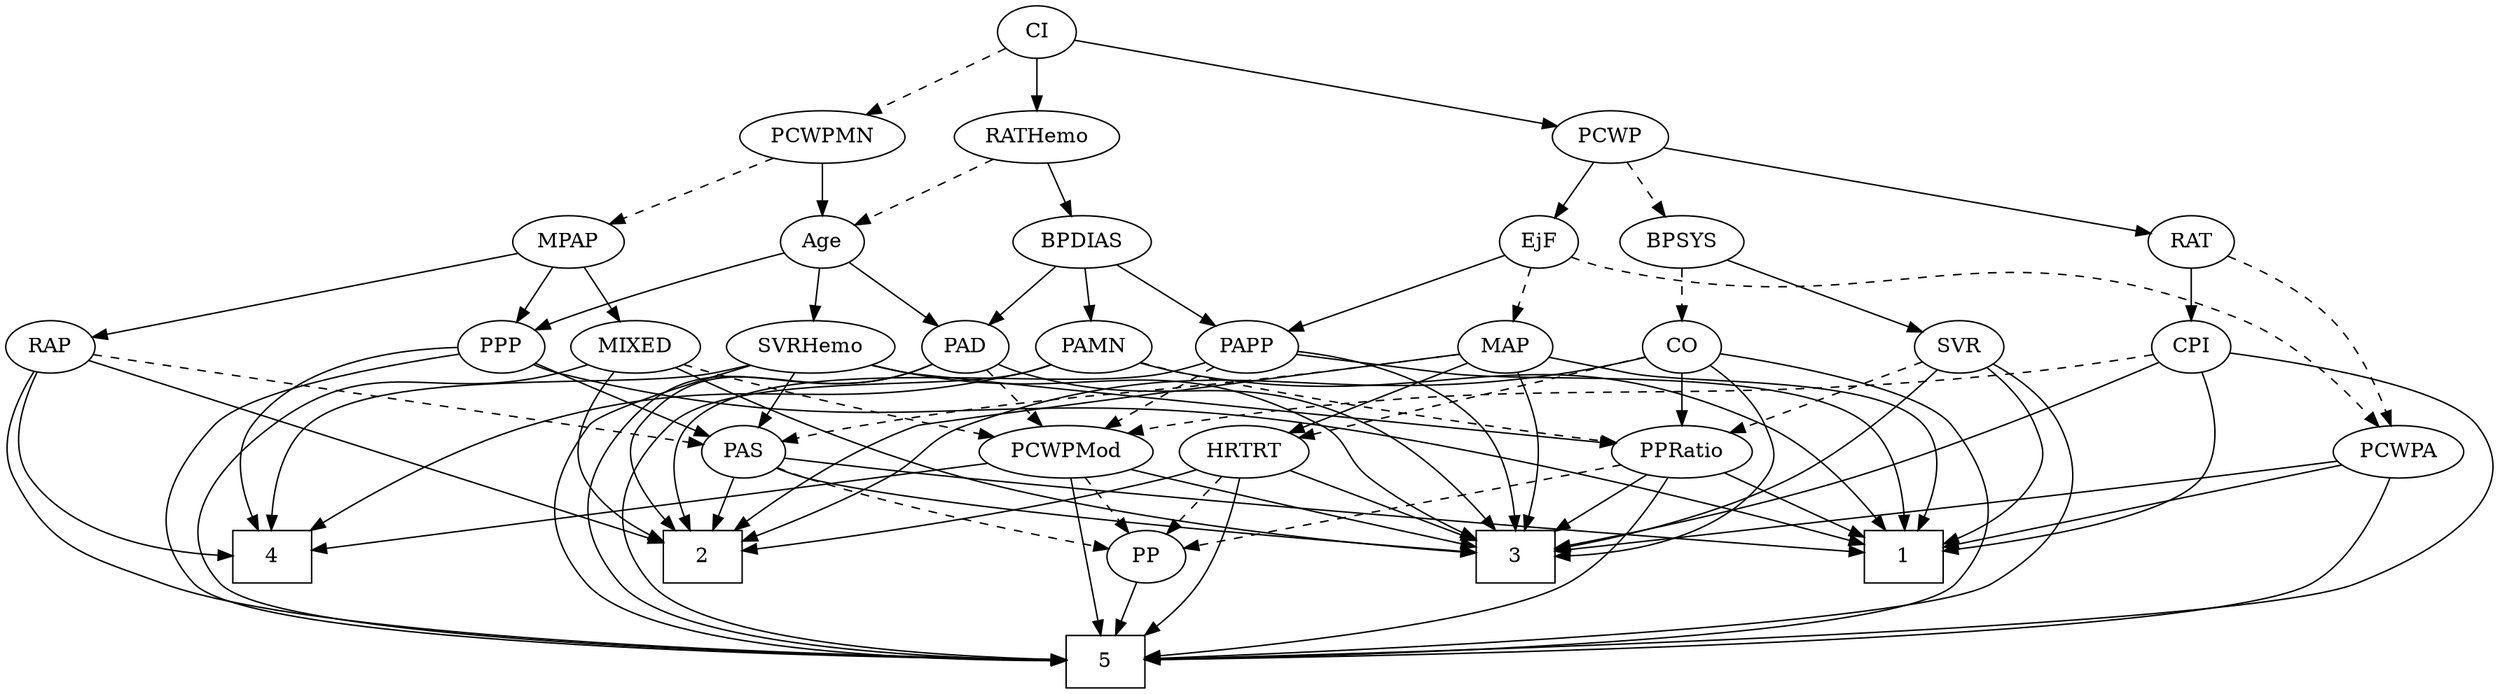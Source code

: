 strict digraph {
	graph [bb="0,0,1653.5,468"];
	node [label="\N"];
	1	[height=0.5,
		pos="1255.9,90",
		shape=box,
		width=0.75];
	2	[height=0.5,
		pos="475.86,90",
		shape=box,
		width=0.75];
	3	[height=0.5,
		pos="1005.9,90",
		shape=box,
		width=0.75];
	4	[height=0.5,
		pos="181.86,90",
		shape=box,
		width=0.75];
	5	[height=0.5,
		pos="740.86,18",
		shape=box,
		width=0.75];
	Age	[height=0.5,
		pos="521.86,306",
		width=0.75];
	PAD	[height=0.5,
		pos="610.86,234",
		width=0.79437];
	Age -> PAD	[pos="e,593.59,248.58 538.6,291.83 551.86,281.41 570.58,266.68 585.65,254.83",
		style=solid];
	SVRHemo	[height=0.5,
		pos="513.86,234",
		width=1.3902];
	Age -> SVRHemo	[pos="e,515.81,252.1 519.88,287.7 519,279.98 517.94,270.71 516.96,262.11",
		style=solid];
	PPP	[height=0.5,
		pos="320.86,234",
		width=0.75];
	Age -> PPP	[pos="e,341.98,245.53 497.47,298.25 464.96,289 405.83,271.33 356.86,252 355.03,251.28 353.16,250.5 351.28,249.7",
		style=solid];
	EjF	[height=0.5,
		pos="1016.9,306",
		width=0.75];
	PCWPA	[height=0.5,
		pos="1591.9,162",
		width=1.1555];
	EjF -> PCWPA	[pos="e,1578.9,179.27 1039.5,295.65 1047.4,292.75 1056.4,289.83 1064.9,288 1249.7,248.11 1314.6,325.41 1488.9,252 1522.7,237.76 1553.3,\
208.09 1572.2,186.92",
		style=dashed];
	MAP	[height=0.5,
		pos="994.86,234",
		width=0.84854];
	EjF -> MAP	[pos="e,1000.1,251.79 1011.5,288.05 1009,280.06 1006,270.33 1003.2,261.4",
		style=dashed];
	PAPP	[height=0.5,
		pos="824.86,234",
		width=0.88464];
	EjF -> PAPP	[pos="e,850.86,244.48 993.7,296.56 960.65,284.51 899.65,262.27 860.73,248.08",
		style=solid];
	RAP	[height=0.5,
		pos="29.86,234",
		width=0.77632];
	RAP -> 2	[pos="e,448.81,99.614 54.474,225.16 128.77,201.51 351.04,130.74 439.22,102.66",
		style=solid];
	RAP -> 4	[pos="e,154.83,90.622 20.871,216.89 11.495,197.67 0.17525,165.47 15.86,144 45.201,103.83 105.33,93.398 144.6,91.074",
		style=solid];
	RAP -> 5	[pos="e,713.5,19.365 18.651,217.18 7.1363,198.81 -7.4894,167.97 4.8596,144 30.108,94.994 54.099,90.97 105.86,72 216.77,31.352 584.53,21.639 \
703.43,19.536",
		style=solid];
	PAS	[height=0.5,
		pos="502.86,162",
		width=0.75];
	RAP -> PAS	[pos="e,476.72,166.87 56.989,228.99 137.52,217.07 375.27,181.88 466.58,168.37",
		style=dashed];
	MIXED	[height=0.5,
		pos="405.86,234",
		width=1.1193];
	MIXED -> 2	[pos="e,448.66,100.95 398.49,216.17 391.48,197.41 383.65,166.74 395.86,144 405.15,126.7 422.84,114.1 439.23,105.53",
		style=solid];
	MIXED -> 3	[pos="e,978.48,93.26 435.19,221.61 490.87,200.12 610.1,154.8 652.86,144 765.84,115.46 903.29,100.25 968.32,94.189",
		style=solid];
	MIXED -> 5	[pos="e,713.84,19.314 375.73,221.85 369.54,219.76 363.02,217.7 356.86,216 280.3,194.94 244.83,228.37 181.86,180 141.73,149.18 111.71,109.33 \
145.86,72 183.57,30.783 579.31,21.402 703.68,19.465",
		style=solid];
	PCWPMod	[height=0.5,
		pos="713.86,162",
		width=1.4443];
	MIXED -> PCWPMod	[pos="e,667.58,170.57 435.98,221.85 442.18,219.75 448.69,217.69 454.86,216 523.74,197.09 604.59,181.59 657.4,172.33",
		style=dashed];
	MPAP	[height=0.5,
		pos="363.86,306",
		width=0.97491];
	MPAP -> RAP	[pos="e,56.144,240.51 331.83,298.29 269.38,285.2 131.68,256.34 66.038,242.58",
		style=solid];
	MPAP -> MIXED	[pos="e,395.98,251.47 373.81,288.41 378.89,279.95 385.16,269.49 390.81,260.08",
		style=solid];
	MPAP -> PPP	[pos="e,330.68,250.99 353.67,288.41 348.4,279.83 341.86,269.19 336.01,259.67",
		style=solid];
	BPSYS	[height=0.5,
		pos="1111.9,306",
		width=1.0471];
	CO	[height=0.5,
		pos="1111.9,234",
		width=0.75];
	BPSYS -> CO	[pos="e,1111.9,252.1 1111.9,287.7 1111.9,279.98 1111.9,270.71 1111.9,262.11",
		style=dashed];
	SVR	[height=0.5,
		pos="1293.9,234",
		width=0.77632];
	BPSYS -> SVR	[pos="e,1270.5,243.97 1140.3,294.06 1173,281.5 1226.5,260.92 1260.9,247.67",
		style=solid];
	PAD -> 2	[pos="e,457.17,108.29 588.61,222.3 583.5,220.05 578.04,217.82 572.86,216 512.63,194.9 472.92,230.47 433.86,180 418.76,160.49 434.05,134.68 \
450.26,115.88",
		style=solid];
	PAD -> 3	[pos="e,992.34,108.04 632.57,222.03 637.8,219.74 643.44,217.56 648.86,216 759.71,184.13 801.18,228.42 905.86,180 937.89,165.19 967.1,136.63 \
985.58,115.85",
		style=solid];
	PAD -> 5	[pos="e,713.64,19.176 588.63,222.24 583.52,219.99 578.06,217.77 572.86,216 508.38,194 467.83,232.04 423.86,180 392.85,143.3 387.76,108.63 \
418.86,72 455.01,29.408 626.58,20.985 703.45,19.363",
		style=solid];
	PAD -> PCWPMod	[pos="e,691.13,178.45 629.75,220.16 644.49,210.14 665.28,196.02 682.5,184.31",
		style=dashed];
	CO -> 2	[pos="e,502.91,101.02 1087,226.7 1072,223.1 1052.4,218.76 1034.9,216 866.39,189.57 813.57,237.03 652.86,180 625.68,170.35 624.21,157.76 \
598.86,144 570.72,128.72 537.26,114.54 512.35,104.7",
		style=solid];
	CO -> 3	[pos="e,1033,91.345 1128.5,219.76 1149,201.85 1178.9,169.25 1160.9,144 1134.3,106.83 1080,95.443 1043.3,92.113",
		style=solid];
	CO -> 5	[pos="e,768.01,19.521 1139.1,233.7 1178.9,233.09 1252.1,225.38 1287.9,180 1317.6,142.26 1324.2,107.55 1291.9,72 1257.3,33.98 896.17,22.499 \
778.03,19.746",
		style=solid];
	PPRatio	[height=0.5,
		pos="1111.9,162",
		width=1.1013];
	CO -> PPRatio	[pos="e,1111.9,180.1 1111.9,215.7 1111.9,207.98 1111.9,198.71 1111.9,190.11",
		style=solid];
	HRTRT	[height=0.5,
		pos="823.86,162",
		width=1.1013];
	CO -> HRTRT	[pos="e,858.3,171.37 1086.8,226.91 1037.9,215.03 929.31,188.63 868.07,173.75",
		style=dashed];
	PAS -> 1	[pos="e,1228.8,93.135 529.39,157.79 559.35,154.21 609.57,148.35 652.86,144 866.81,122.48 1124,101.5 1218.6,93.947",
		style=solid];
	PAS -> 2	[pos="e,482.59,108.45 496.46,144.41 493.42,136.54 489.72,126.93 486.29,118.04",
		style=solid];
	PAS -> 3	[pos="e,978.79,93.109 524.18,150.84 530.4,148.24 537.3,145.7 543.86,144 624.27,123.16 873.94,101.58 968.79,93.912",
		style=solid];
	PP	[height=0.5,
		pos="768.86,90",
		width=0.75];
	PAS -> PP	[pos="e,743.18,95.642 524.74,151.16 530.86,148.62 537.55,146.04 543.86,144 609.45,122.83 688.29,106.21 733.09,97.566",
		style=dashed];
	PAMN	[height=0.5,
		pos="693.86,234",
		width=1.011];
	PAMN -> 1	[pos="e,1243.3,108.29 726.65,226.06 743.66,222.65 764.81,218.7 783.86,216 950.51,192.35 1007.4,249.25 1160.9,180 1192.1,165.88 1219.7,\
137.2 1237,116.2",
		style=solid];
	PAMN -> 4	[pos="e,208.37,108.1 667.06,221.69 661.15,219.53 654.86,217.48 648.86,216 522.34,184.75 482.53,217.97 357.86,180 306.29,164.3 251.59,134.25 \
217.11,113.44",
		style=solid];
	PAMN -> 5	[pos="e,713.45,19.526 666.51,221.78 660.75,219.67 654.65,217.61 648.86,216 563.97,192.33 516.47,242.02 453.86,180 419.47,145.94 408.74,\
109.07 439.86,72 473.1,32.391 630.22,22.373 703.3,19.847",
		style=solid];
	PAMN -> PPRatio	[pos="e,1074.9,168.64 727.16,226.49 744.11,223.23 765.06,219.29 783.86,216 883.7,198.51 1001,180.06 1064.8,170.21",
		style=dashed];
	RATHemo	[height=0.5,
		pos="654.86,378",
		width=1.3721];
	RATHemo -> Age	[pos="e,542.63,317.93 627.95,362.83 605.8,351.18 574.44,334.67 551.56,322.63",
		style=dashed];
	BPDIAS	[height=0.5,
		pos="685.86,306",
		width=1.1735];
	RATHemo -> BPDIAS	[pos="e,678.42,323.79 662.36,360.05 665.94,351.97 670.31,342.12 674.3,333.11",
		style=solid];
	CPI	[height=0.5,
		pos="1452.9,234",
		width=0.75];
	CPI -> 1	[pos="e,1282.9,93.975 1460.3,216.33 1467.7,196.87 1475.9,164.72 1459.9,144 1439.6,117.81 1346.1,102.17 1293,95.244",
		style=solid];
	CPI -> 3	[pos="e,1032.9,96.697 1430.5,223.52 1389.1,206.19 1297.4,168.9 1217.9,144 1157.3,125.04 1085.4,108.24 1042.8,98.862",
		style=solid];
	CPI -> 5	[pos="e,768.23,19.665 1479.2,229.58 1526.5,222.82 1623,206.12 1642.9,180 1685.9,123.37 1577.4,76.994 1565.9,72 1493,40.509 930.15,23.869 \
778.43,19.927",
		style=solid];
	CPI -> PCWPMod	[pos="e,751,174.67 1426.7,228.79 1402.1,224.96 1364,219.38 1330.9,216 1084.5,190.9 1019,221.46 774.86,180 770.35,179.23 765.69,178.27 \
761.05,177.19",
		style=dashed];
	RAT	[height=0.5,
		pos="1452.9,306",
		width=0.75827];
	RAT -> CPI	[pos="e,1452.9,252.1 1452.9,287.7 1452.9,279.98 1452.9,270.71 1452.9,262.11",
		style=solid];
	RAT -> PCWPA	[pos="e,1586.9,179.88 1476.5,296.5 1497.5,287.97 1527.8,273.07 1547.9,252 1564.8,234.22 1576.5,208.68 1583.6,189.52",
		style=dashed];
	SVR -> 1	[pos="e,1283.3,98.899 1312.3,220.3 1324.3,210.79 1339.1,196.59 1345.9,180 1351.9,165.19 1353.8,157.89 1345.9,144 1334.5,124.07 1312.3,\
110.89 1292.9,102.66",
		style=solid];
	SVR -> 3	[pos="e,1033.1,96.34 1278.8,218.71 1257.6,199.31 1217,164.68 1176.9,144 1133.3,121.6 1078.7,106.7 1043,98.556",
		style=solid];
	SVR -> 5	[pos="e,768.19,20.132 1315.8,222.75 1331.8,213.91 1352.3,199.5 1361.9,180 1384.8,132.96 1359.7,99.016 1314.9,72 1269,44.363 898.57,25.891 \
778.37,20.577",
		style=solid];
	SVR -> PPRatio	[pos="e,1141.2,174.29 1270.4,223.99 1240.3,212.38 1187.3,192.03 1151,178.05",
		style=dashed];
	PCWPMod -> 3	[pos="e,978.73,96.797 752.51,149.94 759.91,147.9 767.61,145.84 774.86,144 842.94,126.71 922.94,108.92 968.69,98.974",
		style=solid];
	PCWPMod -> 4	[pos="e,209.07,94.58 666.18,154.73 561.46,140.95 313.21,108.28 219,95.886",
		style=solid];
	PCWPMod -> 5	[pos="e,737.59,36.189 717.12,143.87 721.72,119.67 730.17,75.211 735.65,46.393",
		style=solid];
	PCWPMod -> PP	[pos="e,756.67,106.51 726.89,144.41 733.87,135.53 742.59,124.44 750.26,114.67",
		style=dashed];
	PCWPA -> 1	[pos="e,1283.3,96.708 1555.3,153.38 1490.8,139.96 1357.9,112.26 1293.1,98.75",
		style=solid];
	PCWPA -> 3	[pos="e,1033,94.054 1552.6,155.82 1526.4,152.39 1491,147.83 1459.9,144 1305.3,125.02 1120.9,103.99 1043.2,95.21",
		style=solid];
	PCWPA -> 5	[pos="e,768.29,19.363 1586.6,144.1 1579,123.14 1563,88.18 1535.9,72 1470.3,32.899 926.9,21.825 778.29,19.515",
		style=solid];
	PCWPMN	[height=0.5,
		pos="521.86,378",
		width=1.3902];
	PCWPMN -> Age	[pos="e,521.86,324.1 521.86,359.7 521.86,351.98 521.86,342.71 521.86,334.11",
		style=solid];
	PCWPMN -> MPAP	[pos="e,389.53,318.37 491.4,363.5 464.92,351.78 426.58,334.79 398.86,322.51",
		style=dashed];
	SVRHemo -> 3	[pos="e,978.48,102.42 550.14,221.55 557.6,219.48 565.44,217.5 572.86,216 704.47,189.32 753.38,241.31 872.86,180 892.17,170.09 888.69,157.28 \
905.86,144 925.23,129.03 949.44,116.07 969.18,106.72",
		style=solid];
	SVRHemo -> 4	[pos="e,181.27,108.27 477.23,221.61 469.87,219.55 462.15,217.57 454.86,216 400.2,204.23 247.69,217.1 205.86,180 188.61,164.7 183.17,138.42 \
181.72,118.38",
		style=solid];
	SVRHemo -> 5	[pos="e,713.62,18.846 478.42,221.27 448.24,210.49 408.31,194.11 398.86,180 372.13,140.11 364.59,108.44 395.86,72 435.18,26.173 622.38,\
19.577 703.37,18.904",
		style=solid];
	SVRHemo -> PAS	[pos="e,505.55,180.1 511.14,215.7 509.93,207.98 508.47,198.71 507.12,190.11",
		style=solid];
	SVRHemo -> PPRatio	[pos="e,1073.5,166.93 550.12,221.42 557.58,219.36 565.43,217.42 572.86,216 735.58,184.94 779,196.34 943.86,180 984.18,176 1029.9,171.37 \
1063.5,167.95",
		style=solid];
	BPDIAS -> PAD	[pos="e,626.28,249.39 668.84,289.12 658.45,279.41 645.02,266.89 633.71,256.33",
		style=solid];
	BPDIAS -> PAMN	[pos="e,691.9,252.1 687.84,287.7 688.72,279.98 689.78,270.71 690.76,262.11",
		style=solid];
	BPDIAS -> PAPP	[pos="e,801.6,246.71 712,291.83 734.78,280.37 767.89,263.69 792.36,251.37",
		style=solid];
	MAP -> 1	[pos="e,1265.6,108.16 1023.3,226.86 1038.8,223.55 1058.4,219.46 1075.9,216 1118.9,207.5 1241.8,213.71 1269.9,180 1284.2,162.72 1278.1,\
136.79 1269.9,117.37",
		style=solid];
	MAP -> 2	[pos="e,497.31,108.27 965.24,228.98 878.07,217.12 628.02,182.95 619.86,180 577.03,164.51 533.29,135.16 505.43,114.41",
		style=solid];
	MAP -> 3	[pos="e,1012.4,108.19 1005,216.5 1010.6,206.37 1017,192.91 1019.9,180 1024.5,159.33 1020.3,135.62 1015.3,117.88",
		style=solid];
	MAP -> PAS	[pos="e,528.01,168.99 965.41,229.08 939.26,225.6 900.02,220.42 865.86,216 739.68,199.69 707.28,201.4 581.86,180 567.42,177.54 551.62,174.26 \
537.97,171.23",
		style=dashed];
	MAP -> HRTRT	[pos="e,852.3,174.64 970.36,222.97 941.95,211.34 894.79,192.04 861.67,178.48",
		style=solid];
	PP -> 5	[pos="e,747.84,36.447 762.22,72.411 759.04,64.454 755.15,54.722 751.56,45.756",
		style=solid];
	PPP -> 1	[pos="e,1228.7,98.871 340.92,221.92 345.99,219.58 351.51,217.4 356.86,216 579.29,157.92 645.52,214.12 872.86,180 1001.6,160.68 1151.1,\
120.75 1219,101.64",
		style=solid];
	PPP -> 4	[pos="e,172.47,108.08 293.78,232.52 258.11,230.24 196.55,220.31 167.86,180 154.96,161.88 160.71,136.43 168.37,117.38",
		style=solid];
	PPP -> 5	[pos="e,713.8,19.24 293.6,233.19 254.05,231.89 181.2,223.3 141.86,180 109.31,144.18 95.142,107.67 127.86,72 166.84,29.5 576.28,20.988 \
703.42,19.365",
		style=solid];
	PPP -> PAS	[pos="e,479.08,170.87 342.03,222.6 346.87,220.34 352.01,218.02 356.86,216 394.99,200.12 439.76,184.26 469.58,174.09",
		style=solid];
	PPRatio -> 1	[pos="e,1228.5,104.3 1137.9,148.32 1160.6,137.28 1193.8,121.16 1219.2,108.82",
		style=solid];
	PPRatio -> 3	[pos="e,1031.8,108.11 1090.4,146.83 1076,137.31 1056.7,124.55 1040.1,113.63",
		style=solid];
	PPRatio -> 5	[pos="e,768.28,21.318 1103.6,144.15 1092.5,123.57 1070.9,89.364 1041.9,72 997.9,45.693 849.02,28.919 778.5,22.263",
		style=solid];
	PPRatio -> PP	[pos="e,794.46,96.225 1076.4,153.77 1010.6,140.34 870.25,111.69 804.37,98.248",
		style=dashed];
	PCWP	[height=0.5,
		pos="1069.9,378",
		width=0.97491];
	PCWP -> EjF	[pos="e,1028.7,322.67 1057.6,360.76 1050.9,351.89 1042.4,340.74 1034.9,330.89",
		style=solid];
	PCWP -> BPSYS	[pos="e,1102,323.47 1079.8,360.41 1084.9,351.95 1091.2,341.49 1096.8,332.08",
		style=dashed];
	PCWP -> RAT	[pos="e,1426.5,311.81 1102.5,371.03 1173.6,358.05 1341.7,327.31 1416.2,313.7",
		style=solid];
	CI	[height=0.5,
		pos="654.86,450",
		width=0.75];
	CI -> RATHemo	[pos="e,654.86,396.1 654.86,431.7 654.86,423.98 654.86,414.71 654.86,406.11",
		style=solid];
	CI -> PCWPMN	[pos="e,549.06,393.32 634.37,438.22 614.08,427.54 582.59,410.96 558.07,398.06",
		style=dashed];
	CI -> PCWP	[pos="e,1036.9,384.56 680.82,444.62 750.31,432.9 941.07,400.72 1027,386.24",
		style=solid];
	PAPP -> 1	[pos="e,1256.5,108.32 855.59,228.97 881.93,225.53 920.89,220.43 954.86,216 1016.4,207.98 1185.1,220.85 1231.9,180 1249.2,164.82 1254.6,\
138.53 1256.1,118.45",
		style=solid];
	PAPP -> 2	[pos="e,467.45,108.01 795.49,226.71 778.91,223.29 757.78,219.12 738.86,216 678.7,206.08 507.05,225.85 466.86,180 452.13,163.19 456.8,137.15 \
463.72,117.58",
		style=solid];
	PAPP -> 3	[pos="e,1005.8,108.02 856.35,230.97 891.83,226.97 948.86,215.12 981.86,180 997.49,163.37 1003.2,137.65 1005.1,118.13",
		style=solid];
	PAPP -> PCWPMod	[pos="e,737.84,178.12 804.24,220 788,209.76 765.07,195.29 746.36,183.5",
		style=dashed];
	HRTRT -> 2	[pos="e,502.97,94.339 794.29,149.9 787.94,147.75 781.22,145.66 774.86,144 681.92,119.8 569.86,103.21 512.94,95.645",
		style=solid];
	HRTRT -> 3	[pos="e,978.77,101.42 853.1,149.75 884.65,137.62 934.96,118.27 969.15,105.12",
		style=solid];
	HRTRT -> 5	[pos="e,767.94,35.216 823.48,143.71 822.36,124.82 818.37,94.296 804.86,72 797.65,60.103 786.79,49.649 776.06,41.239",
		style=solid];
	HRTRT -> PP	[pos="e,780.79,106.19 811.1,144.76 803.96,135.68 794.94,124.19 787.07,114.18",
		style=dashed];
}
